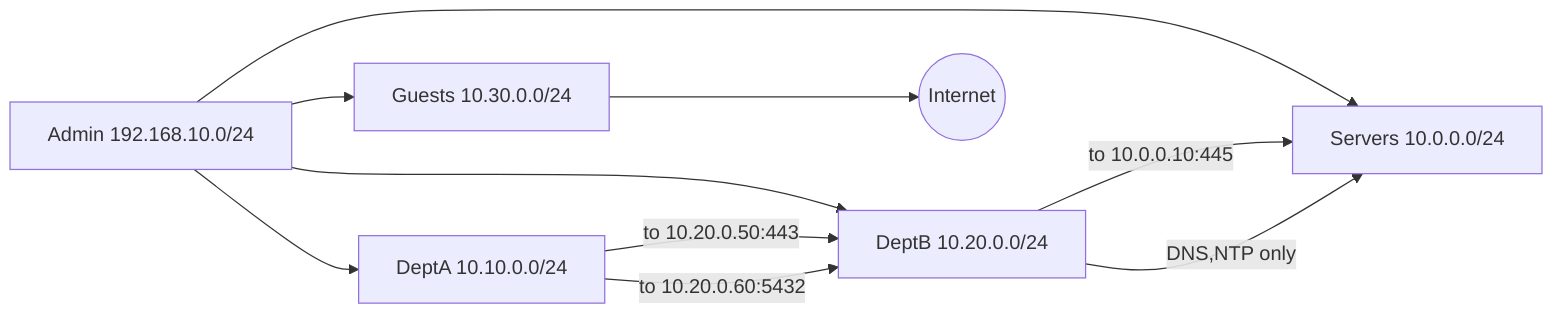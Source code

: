 %% Allowed Traffic Map (Inter-VLAN Policies)
flowchart LR
  Admin["Admin 192.168.10.0/24"]
  DeptA["DeptA 10.10.0.0/24"]
  DeptB["DeptB 10.20.0.0/24"]
  Servers["Servers 10.0.0.0/24"]
  Guests["Guests 10.30.0.0/24"]
  Internet((Internet))

  %% Admin: full access
  Admin --> Servers
  Admin --> DeptA
  Admin --> DeptB
  Admin --> Guests

  %% DeptA: limited to specific DeptB hosts/ports
  DeptA -- "to 10.20.0.50:443" --> DeptB
  DeptA -- "to 10.20.0.60:5432" --> DeptB

  %% DeptB: limited to shared services
  DeptB -- "to 10.0.0.10:445" --> Servers
  DeptB -- "DNS,NTP only" --> Servers

  %% Guests: Internet only
  Guests --> Internet

  %% Default policy: DROP between VLANs (only above arrows allowed)